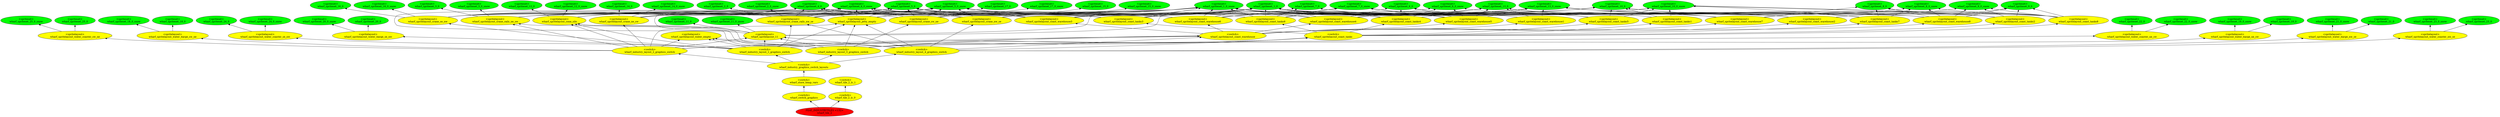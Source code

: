 digraph {
rankdir="BT"
wharf_spriteset_1_0 [fillcolor=green style="filled" label="<spriteset>\nwharf_spriteset_1_0"]
wharf_spriteset_1_0_snow [fillcolor=green style="filled" label="<spriteset>\nwharf_spriteset_1_0_snow"]
wharf_spriteset_2_0 [fillcolor=green style="filled" label="<spriteset>\nwharf_spriteset_2_0"]
wharf_spriteset_2_0_snow [fillcolor=green style="filled" label="<spriteset>\nwharf_spriteset_2_0_snow"]
wharf_spriteset_3_0 [fillcolor=green style="filled" label="<spriteset>\nwharf_spriteset_3_0"]
wharf_spriteset_3_0_snow [fillcolor=green style="filled" label="<spriteset>\nwharf_spriteset_3_0_snow"]
wharf_spriteset_4_0 [fillcolor=green style="filled" label="<spriteset>\nwharf_spriteset_4_0"]
wharf_spriteset_4_0_snow [fillcolor=green style="filled" label="<spriteset>\nwharf_spriteset_4_0_snow"]
wharf_spriteset_5_0 [fillcolor=green style="filled" label="<spriteset>\nwharf_spriteset_5_0"]
wharf_spriteset_5_0_snow [fillcolor=green style="filled" label="<spriteset>\nwharf_spriteset_5_0_snow"]
wharf_spriteset_6_0 [fillcolor=green style="filled" label="<spriteset>\nwharf_spriteset_6_0"]
wharf_spriteset_6_0_snow [fillcolor=green style="filled" label="<spriteset>\nwharf_spriteset_6_0_snow"]
wharf_spriteset_7_0 [fillcolor=green style="filled" label="<spriteset>\nwharf_spriteset_7_0"]
wharf_spriteset_7_0_snow [fillcolor=green style="filled" label="<spriteset>\nwharf_spriteset_7_0_snow"]
wharf_spriteset_8_0 [fillcolor=green style="filled" label="<spriteset>\nwharf_spriteset_8_0"]
wharf_spriteset_8_0_snow [fillcolor=green style="filled" label="<spriteset>\nwharf_spriteset_8_0_snow"]
wharf_spriteset_9_0 [fillcolor=green style="filled" label="<spriteset>\nwharf_spriteset_9_0"]
wharf_spriteset_9_0_snow [fillcolor=green style="filled" label="<spriteset>\nwharf_spriteset_9_0_snow"]
wharf_spriteset_10_0 [fillcolor=green style="filled" label="<spriteset>\nwharf_spriteset_10_0"]
wharf_spriteset_10_0_snow [fillcolor=green style="filled" label="<spriteset>\nwharf_spriteset_10_0_snow"]
wharf_spriteset_11_0 [fillcolor=green style="filled" label="<spriteset>\nwharf_spriteset_11_0"]
wharf_spriteset_11_0_snow [fillcolor=green style="filled" label="<spriteset>\nwharf_spriteset_11_0_snow"]
wharf_spriteset_12_0 [fillcolor=green style="filled" label="<spriteset>\nwharf_spriteset_12_0"]
wharf_spriteset_12_0_snow [fillcolor=green style="filled" label="<spriteset>\nwharf_spriteset_12_0_snow"]
wharf_spriteset_13_0 [fillcolor=green style="filled" label="<spriteset>\nwharf_spriteset_13_0"]
wharf_spriteset_13_0_snow [fillcolor=green style="filled" label="<spriteset>\nwharf_spriteset_13_0_snow"]
wharf_spriteset_14_0 [fillcolor=green style="filled" label="<spriteset>\nwharf_spriteset_14_0"]
wharf_spriteset_14_0_snow [fillcolor=green style="filled" label="<spriteset>\nwharf_spriteset_14_0_snow"]
wharf_spriteset_15_0 [fillcolor=green style="filled" label="<spriteset>\nwharf_spriteset_15_0"]
wharf_spriteset_15_0_snow [fillcolor=green style="filled" label="<spriteset>\nwharf_spriteset_15_0_snow"]
wharf_spriteset_16_0 [fillcolor=green style="filled" label="<spriteset>\nwharf_spriteset_16_0"]
wharf_spriteset_16_0_snow [fillcolor=green style="filled" label="<spriteset>\nwharf_spriteset_16_0_snow"]
wharf_spriteset_17_0 [fillcolor=green style="filled" label="<spriteset>\nwharf_spriteset_17_0"]
wharf_spriteset_17_0_snow [fillcolor=green style="filled" label="<spriteset>\nwharf_spriteset_17_0_snow"]
wharf_spriteset_18_0 [fillcolor=green style="filled" label="<spriteset>\nwharf_spriteset_18_0"]
wharf_spriteset_18_0_snow [fillcolor=green style="filled" label="<spriteset>\nwharf_spriteset_18_0_snow"]
wharf_spriteset_19_0 [fillcolor=green style="filled" label="<spriteset>\nwharf_spriteset_19_0"]
wharf_spriteset_19_0_snow [fillcolor=green style="filled" label="<spriteset>\nwharf_spriteset_19_0_snow"]
wharf_spriteset_20_0 [fillcolor=green style="filled" label="<spriteset>\nwharf_spriteset_20_0"]
wharf_spriteset_20_0_snow [fillcolor=green style="filled" label="<spriteset>\nwharf_spriteset_20_0_snow"]
wharf_spriteset_21_0 [fillcolor=green style="filled" label="<spriteset>\nwharf_spriteset_21_0"]
wharf_spriteset_21_0_snow [fillcolor=green style="filled" label="<spriteset>\nwharf_spriteset_21_0_snow"]
wharf_spriteset_22_0 [fillcolor=green style="filled" label="<spriteset>\nwharf_spriteset_22_0"]
wharf_spriteset_22_0_snow [fillcolor=green style="filled" label="<spriteset>\nwharf_spriteset_22_0_snow"]
wharf_spriteset_23_0 [fillcolor=green style="filled" label="<spriteset>\nwharf_spriteset_23_0"]
wharf_spriteset_23_0_snow [fillcolor=green style="filled" label="<spriteset>\nwharf_spriteset_23_0_snow"]
wharf_spriteset_24_0 [fillcolor=green style="filled" label="<spriteset>\nwharf_spriteset_24_0"]
wharf_spriteset_24_0_snow [fillcolor=green style="filled" label="<spriteset>\nwharf_spriteset_24_0_snow"]
wharf_spriteset_25_0 [fillcolor=green style="filled" label="<spriteset>\nwharf_spriteset_25_0"]
wharf_spriteset_25_0_snow [fillcolor=green style="filled" label="<spriteset>\nwharf_spriteset_25_0_snow"]
wharf_spritelayout_crane_rails_nw_se [fillcolor=yellow style="filled" label="<spritelayout>\nwharf_spritelayout_crane_rails_nw_se"]
wharf_spritelayout_crane_rails_ne_sw [fillcolor=yellow style="filled" label="<spritelayout>\nwharf_spritelayout_crane_rails_ne_sw"]
wharf_spritelayout_11 [fillcolor=yellow style="filled" label="<spritelayout>\nwharf_spritelayout_11"]
wharf_spritelayout_water_barge_sw_ne [fillcolor=yellow style="filled" label="<spritelayout>\nwharf_spritelayout_water_barge_sw_ne"]
wharf_spritelayout_water_barge_ne_sw [fillcolor=yellow style="filled" label="<spritelayout>\nwharf_spritelayout_water_barge_ne_sw"]
wharf_spritelayout_water_barge_se_nw [fillcolor=yellow style="filled" label="<spritelayout>\nwharf_spritelayout_water_barge_se_nw"]
wharf_spritelayout_water_barge_nw_se [fillcolor=yellow style="filled" label="<spritelayout>\nwharf_spritelayout_water_barge_nw_se"]
wharf_spritelayout_water_empty [fillcolor=yellow style="filled" label="<spritelayout>\nwharf_spritelayout_water_empty"]
wharf_spritelayout_water_coaster_ne_sw [fillcolor=yellow style="filled" label="<spritelayout>\nwharf_spritelayout_water_coaster_ne_sw"]
wharf_spritelayout_water_coaster_nw_se [fillcolor=yellow style="filled" label="<spritelayout>\nwharf_spritelayout_water_coaster_nw_se"]
wharf_spritelayout_water_coaster_se_nw [fillcolor=yellow style="filled" label="<spritelayout>\nwharf_spritelayout_water_coaster_se_nw"]
wharf_spritelayout_water_coaster_sw_ne [fillcolor=yellow style="filled" label="<spritelayout>\nwharf_spritelayout_water_coaster_sw_ne"]
wharf_spritelayout_cone_silo [fillcolor=yellow style="filled" label="<spritelayout>\nwharf_spritelayout_cone_silo"]
wharf_spritelayout_crane_nw_se [fillcolor=yellow style="filled" label="<spritelayout>\nwharf_spritelayout_crane_nw_se"]
wharf_spritelayout_crane_sw_ne [fillcolor=yellow style="filled" label="<spritelayout>\nwharf_spritelayout_crane_sw_ne"]
wharf_spritelayout_crane_ne_sw [fillcolor=yellow style="filled" label="<spritelayout>\nwharf_spritelayout_crane_ne_sw"]
wharf_spritelayout_crane_se_nw [fillcolor=yellow style="filled" label="<spritelayout>\nwharf_spritelayout_crane_se_nw"]
wharf_spritelayout_jetty_empty [fillcolor=yellow style="filled" label="<spritelayout>\nwharf_spritelayout_jetty_empty"]
wharf_spritelayout_coast_tanks1 [fillcolor=yellow style="filled" label="<spritelayout>\nwharf_spritelayout_coast_tanks1"]
wharf_spritelayout_coast_tanks2 [fillcolor=yellow style="filled" label="<spritelayout>\nwharf_spritelayout_coast_tanks2"]
wharf_spritelayout_coast_tanks3 [fillcolor=yellow style="filled" label="<spritelayout>\nwharf_spritelayout_coast_tanks3"]
wharf_spritelayout_coast_tanks4 [fillcolor=yellow style="filled" label="<spritelayout>\nwharf_spritelayout_coast_tanks4"]
wharf_spritelayout_coast_tanks5 [fillcolor=yellow style="filled" label="<spritelayout>\nwharf_spritelayout_coast_tanks5"]
wharf_spritelayout_coast_tanks6 [fillcolor=yellow style="filled" label="<spritelayout>\nwharf_spritelayout_coast_tanks6"]
wharf_spritelayout_coast_tanks7 [fillcolor=yellow style="filled" label="<spritelayout>\nwharf_spritelayout_coast_tanks7"]
wharf_spritelayout_coast_tanks8 [fillcolor=yellow style="filled" label="<spritelayout>\nwharf_spritelayout_coast_tanks8"]
wharf_spritelayout_coast_warehouse1 [fillcolor=yellow style="filled" label="<spritelayout>\nwharf_spritelayout_coast_warehouse1"]
wharf_spritelayout_coast_warehouse2 [fillcolor=yellow style="filled" label="<spritelayout>\nwharf_spritelayout_coast_warehouse2"]
wharf_spritelayout_coast_warehouse3 [fillcolor=yellow style="filled" label="<spritelayout>\nwharf_spritelayout_coast_warehouse3"]
wharf_spritelayout_coast_warehouse4 [fillcolor=yellow style="filled" label="<spritelayout>\nwharf_spritelayout_coast_warehouse4"]
wharf_spritelayout_coast_warehouse5 [fillcolor=yellow style="filled" label="<spritelayout>\nwharf_spritelayout_coast_warehouse5"]
wharf_spritelayout_coast_warehouse6 [fillcolor=yellow style="filled" label="<spritelayout>\nwharf_spritelayout_coast_warehouse6"]
wharf_spritelayout_coast_warehouse7 [fillcolor=yellow style="filled" label="<spritelayout>\nwharf_spritelayout_coast_warehouse7"]
wharf_spritelayout_coast_warehouse8 [fillcolor=yellow style="filled" label="<spritelayout>\nwharf_spritelayout_coast_warehouse8"]
wharf_spritelayout_coast_tanks [fillcolor=yellow style="filled" label="<switch>\nwharf_spritelayout_coast_tanks"]
wharf_spritelayout_coast_warehouse [fillcolor=yellow style="filled" label="<switch>\nwharf_spritelayout_coast_warehouse"]
wharf_industry_layout_1_graphics_switch [fillcolor=yellow style="filled" label="<switch>\nwharf_industry_layout_1_graphics_switch"]
wharf_industry_layout_2_graphics_switch [fillcolor=yellow style="filled" label="<switch>\nwharf_industry_layout_2_graphics_switch"]
wharf_industry_layout_3_graphics_switch [fillcolor=yellow style="filled" label="<switch>\nwharf_industry_layout_3_graphics_switch"]
wharf_industry_layout_4_graphics_switch [fillcolor=yellow style="filled" label="<switch>\nwharf_industry_layout_4_graphics_switch"]
wharf_industry_graphics_switch_layouts [fillcolor=yellow style="filled" label="<switch>\nwharf_industry_graphics_switch_layouts"]
wharf_store_temp_vars [fillcolor=yellow style="filled" label="<switch>\nwharf_store_temp_vars"]
wharf_switch_graphics [fillcolor=yellow style="filled" label="<switch>\nwharf_switch_graphics"]
wharf_tile_2_lc_1 [fillcolor=yellow style="filled" label="<switch>\nwharf_tile_2_lc_1"]
wharf_tile_2_lc_0 [fillcolor=yellow style="filled" label="<switch>\nwharf_tile_2_lc_0"]
wharf_tile_2 [fillcolor=red style="filled" label="FEAT_INDUSTRYTILES <132>\nwharf_tile_2"]
wharf_spritelayout_coast_warehouse8->wharf_spriteset_13_0_snow
wharf_spritelayout_crane_nw_se->wharf_spriteset_5_0
wharf_spritelayout_coast_tanks6->wharf_spriteset_4_0_snow
wharf_spritelayout_jetty_empty->wharf_spriteset_4_0_snow
wharf_spritelayout_coast_tanks8->wharf_spriteset_1_0_snow
wharf_spritelayout_crane_se_nw->wharf_spriteset_1_0_snow
wharf_spritelayout_coast_warehouse7->wharf_spriteset_8_0
wharf_spritelayout_crane_rails_nw_se->wharf_spriteset_2_0
wharf_spritelayout_coast_tanks4->wharf_spriteset_1_0
wharf_tile_2->wharf_switch_graphics
wharf_spritelayout_coast_warehouse7->wharf_spriteset_13_0
wharf_spritelayout_coast_tanks2->wharf_spriteset_9_0
wharf_spritelayout_coast_tanks6->wharf_spriteset_1_0
wharf_spritelayout_crane_nw_se->wharf_spriteset_4_0_snow
wharf_spritelayout_water_coaster_se_nw->wharf_spriteset_24_0
wharf_industry_layout_3_graphics_switch->wharf_spritelayout_cone_silo
wharf_industry_layout_1_graphics_switch->wharf_spritelayout_crane_rails_nw_se
wharf_spritelayout_crane_sw_ne->wharf_spriteset_1_0
wharf_industry_layout_1_graphics_switch->wharf_spritelayout_coast_tanks
wharf_spritelayout_coast_tanks6->wharf_spriteset_7_0_snow
wharf_spritelayout_crane_rails_ne_sw->wharf_spriteset_4_0
wharf_spritelayout_crane_rails_nw_se->wharf_spriteset_1_0_snow
wharf_spritelayout_coast_warehouse5->wharf_spriteset_1_0_snow
wharf_spritelayout_coast_warehouse5->wharf_spriteset_1_0
wharf_spritelayout_coast_warehouse3->wharf_spriteset_5_0_snow
wharf_spritelayout_coast_tanks1->wharf_spriteset_10_0_snow
wharf_tile_2->wharf_tile_2_lc_0
wharf_spritelayout_11->wharf_spriteset_4_0_snow
wharf_spritelayout_coast_tanks->wharf_spritelayout_coast_tanks7
wharf_spritelayout_coast_warehouse5->wharf_spriteset_7_0_snow
wharf_spritelayout_coast_warehouse3->wharf_spriteset_5_0
wharf_spritelayout_jetty_empty->wharf_spriteset_5_0
wharf_industry_layout_3_graphics_switch->wharf_spritelayout_water_barge_ne_sw
wharf_industry_layout_3_graphics_switch->wharf_spritelayout_coast_tanks
wharf_spritelayout_coast_tanks3->wharf_spriteset_10_0
wharf_spritelayout_coast_tanks6->wharf_spriteset_10_0
wharf_industry_layout_2_graphics_switch->wharf_spritelayout_crane_ne_sw
wharf_industry_layout_4_graphics_switch->wharf_spritelayout_water_empty
wharf_spritelayout_jetty_empty->wharf_spriteset_5_0_snow
wharf_spritelayout_crane_se_nw->wharf_spriteset_16_0_snow
wharf_spritelayout_coast_tanks7->wharf_spriteset_1_0
wharf_spritelayout_coast_warehouse->wharf_spritelayout_coast_warehouse8
wharf_spritelayout_coast_warehouse1->wharf_spriteset_13_0
wharf_industry_layout_3_graphics_switch->wharf_spritelayout_crane_rails_ne_sw
wharf_industry_layout_2_graphics_switch->wharf_spritelayout_crane_rails_ne_sw
wharf_spritelayout_coast_warehouse8->wharf_spriteset_1_0
wharf_spritelayout_water_coaster_nw_se->wharf_spriteset_23_0_snow
wharf_industry_layout_2_graphics_switch->wharf_spritelayout_jetty_empty
wharf_spritelayout_coast_tanks7->wharf_spriteset_10_0_snow
wharf_spritelayout_coast_warehouse8->wharf_spriteset_8_0
wharf_spritelayout_cone_silo->wharf_spriteset_5_0_snow
wharf_spritelayout_coast_warehouse5->wharf_spriteset_6_0
wharf_spritelayout_cone_silo->wharf_spriteset_4_0
wharf_spritelayout_coast_warehouse->wharf_spritelayout_coast_warehouse1
wharf_spritelayout_coast_tanks1->wharf_spriteset_1_0_snow
wharf_spritelayout_coast_warehouse4->wharf_spriteset_13_0
wharf_spritelayout_coast_warehouse6->wharf_spriteset_13_0_snow
wharf_spritelayout_crane_ne_sw->wharf_spriteset_4_0_snow
wharf_spritelayout_coast_tanks->wharf_spritelayout_coast_tanks8
wharf_spritelayout_cone_silo->wharf_spriteset_5_0
wharf_spritelayout_coast_warehouse2->wharf_spriteset_9_0
wharf_spritelayout_crane_sw_ne->wharf_spriteset_17_0
wharf_industry_graphics_switch_layouts->wharf_industry_layout_1_graphics_switch
wharf_spritelayout_coast_tanks3->wharf_spriteset_5_0
wharf_spritelayout_coast_tanks1->wharf_spriteset_10_0
wharf_spritelayout_coast_tanks5->wharf_spriteset_6_0_snow
wharf_spritelayout_water_coaster_ne_sw->wharf_spriteset_22_0_snow
wharf_spritelayout_crane_ne_sw->wharf_spriteset_14_0_snow
wharf_spritelayout_coast_tanks5->wharf_spriteset_10_0
wharf_spritelayout_cone_silo->wharf_spriteset_4_0_snow
wharf_spritelayout_coast_tanks3->wharf_spriteset_5_0_snow
wharf_spritelayout_coast_tanks8->wharf_spriteset_9_0
wharf_spritelayout_11->wharf_spriteset_1_0
wharf_industry_layout_2_graphics_switch->wharf_spritelayout_coast_warehouse
wharf_spritelayout_water_barge_sw_ne->wharf_spriteset_18_0
wharf_spritelayout_cone_silo->wharf_spriteset_1_0
wharf_spritelayout_water_barge_sw_ne->wharf_spriteset_18_0_snow
wharf_industry_layout_4_graphics_switch->wharf_spritelayout_coast_warehouse
wharf_spritelayout_crane_ne_sw->wharf_spriteset_5_0
wharf_spritelayout_coast_tanks5->wharf_spriteset_7_0_snow
wharf_industry_layout_4_graphics_switch->wharf_spritelayout_11
wharf_spritelayout_coast_tanks6->wharf_spriteset_4_0
wharf_spritelayout_crane_rails_nw_se->wharf_spriteset_1_0
wharf_spritelayout_coast_tanks3->wharf_spriteset_1_0_snow
wharf_spritelayout_coast_warehouse4->wharf_spriteset_5_0
wharf_spritelayout_coast_tanks8->wharf_spriteset_10_0_snow
wharf_spritelayout_coast_tanks6->wharf_spriteset_7_0
wharf_spritelayout_coast_tanks4->wharf_spriteset_5_0_snow
wharf_spritelayout_crane_sw_ne->wharf_spriteset_5_0
wharf_spritelayout_crane_nw_se->wharf_spriteset_15_0
wharf_spritelayout_coast_warehouse6->wharf_spriteset_7_0
wharf_spritelayout_coast_warehouse4->wharf_spriteset_6_0
wharf_industry_graphics_switch_layouts->wharf_industry_layout_2_graphics_switch
wharf_spritelayout_coast_tanks4->wharf_spriteset_1_0_snow
wharf_spritelayout_crane_sw_ne->wharf_spriteset_5_0_snow
wharf_spritelayout_water_barge_nw_se->wharf_spriteset_21_0
wharf_spritelayout_crane_se_nw->wharf_spriteset_4_0
wharf_spritelayout_coast_warehouse3->wharf_spriteset_4_0
wharf_spritelayout_coast_warehouse4->wharf_spriteset_6_0_snow
wharf_spritelayout_coast_tanks4->wharf_spriteset_10_0
wharf_spritelayout_coast_tanks->wharf_spritelayout_coast_tanks4
wharf_spritelayout_coast_warehouse1->wharf_spriteset_13_0_snow
wharf_spritelayout_coast_tanks1->wharf_spriteset_1_0
wharf_spritelayout_crane_rails_ne_sw->wharf_spriteset_1_0_snow
wharf_spritelayout_crane_nw_se->wharf_spriteset_1_0_snow
wharf_spritelayout_coast_tanks8->wharf_spriteset_9_0_snow
wharf_industry_layout_1_graphics_switch->wharf_spritelayout_crane_se_nw
wharf_spritelayout_coast_tanks->wharf_spritelayout_coast_tanks6
wharf_spritelayout_crane_se_nw->wharf_spriteset_5_0_snow
wharf_spritelayout_coast_warehouse->wharf_spritelayout_coast_warehouse4
wharf_spritelayout_crane_rails_ne_sw->wharf_spriteset_1_0
wharf_industry_layout_4_graphics_switch->wharf_spritelayout_crane_nw_se
wharf_spritelayout_crane_se_nw->wharf_spriteset_1_0
wharf_spritelayout_coast_warehouse6->wharf_spriteset_1_0_snow
wharf_spritelayout_crane_rails_ne_sw->wharf_spriteset_4_0_snow
wharf_spritelayout_coast_tanks5->wharf_spriteset_1_0_snow
wharf_spritelayout_11->wharf_spriteset_11_0_snow
wharf_spritelayout_coast_warehouse6->wharf_spriteset_7_0_snow
wharf_store_temp_vars->wharf_industry_graphics_switch_layouts
wharf_spritelayout_cone_silo->wharf_spriteset_1_0_snow
wharf_spritelayout_coast_tanks2->wharf_spriteset_1_0
wharf_spritelayout_coast_warehouse7->wharf_spriteset_8_0_snow
wharf_spritelayout_coast_warehouse->wharf_spritelayout_coast_warehouse6
wharf_spritelayout_coast_warehouse7->wharf_spriteset_1_0_snow
wharf_industry_layout_3_graphics_switch->wharf_spritelayout_crane_sw_ne
wharf_spritelayout_coast_warehouse->wharf_spritelayout_coast_warehouse7
wharf_spritelayout_crane_sw_ne->wharf_spriteset_17_0_snow
wharf_industry_layout_3_graphics_switch->wharf_spritelayout_water_coaster_ne_sw
wharf_spritelayout_water_coaster_sw_ne->wharf_spriteset_25_0_snow
wharf_spritelayout_crane_nw_se->wharf_spriteset_5_0_snow
wharf_spritelayout_coast_warehouse6->wharf_spriteset_4_0_snow
wharf_spritelayout_water_coaster_ne_sw->wharf_spriteset_22_0
wharf_spritelayout_coast_tanks5->wharf_spriteset_6_0
wharf_spritelayout_water_barge_nw_se->wharf_spriteset_21_0_snow
wharf_industry_layout_3_graphics_switch->wharf_spritelayout_jetty_empty
wharf_spritelayout_crane_ne_sw->wharf_spriteset_14_0
wharf_spritelayout_coast_tanks6->wharf_spriteset_10_0_snow
wharf_industry_layout_4_graphics_switch->wharf_spritelayout_water_coaster_nw_se
wharf_spritelayout_coast_tanks5->wharf_spriteset_7_0
wharf_industry_layout_2_graphics_switch->wharf_spritelayout_water_coaster_sw_ne
wharf_spritelayout_crane_rails_nw_se->wharf_spriteset_5_0
wharf_spritelayout_water_barge_se_nw->wharf_spriteset_20_0_snow
wharf_spritelayout_coast_warehouse8->wharf_spriteset_9_0
wharf_spritelayout_crane_ne_sw->wharf_spriteset_1_0_snow
wharf_spritelayout_coast_tanks7->wharf_spriteset_8_0
wharf_spritelayout_coast_warehouse7->wharf_spriteset_1_0
wharf_spritelayout_crane_rails_nw_se->wharf_spriteset_5_0_snow
wharf_spritelayout_coast_warehouse1->wharf_spriteset_1_0
wharf_spritelayout_crane_rails_nw_se->wharf_spriteset_2_0_snow
wharf_industry_layout_1_graphics_switch->wharf_spritelayout_water_barge_se_nw
wharf_spritelayout_water_barge_ne_sw->wharf_spriteset_19_0
wharf_spritelayout_coast_warehouse2->wharf_spriteset_13_0
wharf_spritelayout_cone_silo->wharf_spriteset_12_0_snow
wharf_spritelayout_crane_ne_sw->wharf_spriteset_1_0
wharf_spritelayout_coast_tanks7->wharf_spriteset_10_0
wharf_spritelayout_coast_tanks5->wharf_spriteset_1_0
wharf_spritelayout_coast_warehouse5->wharf_spriteset_7_0
wharf_spritelayout_coast_warehouse6->wharf_spriteset_4_0
wharf_spritelayout_crane_rails_nw_se->wharf_spriteset_4_0
wharf_spritelayout_coast_tanks7->wharf_spriteset_1_0_snow
wharf_spritelayout_jetty_empty->wharf_spriteset_1_0_snow
wharf_spritelayout_crane_sw_ne->wharf_spriteset_1_0_snow
wharf_switch_graphics->wharf_store_temp_vars
wharf_spritelayout_11->wharf_spriteset_4_0
wharf_industry_layout_4_graphics_switch->wharf_spritelayout_water_barge_nw_se
wharf_spritelayout_coast_warehouse5->wharf_spriteset_13_0
wharf_spritelayout_water_coaster_se_nw->wharf_spriteset_24_0_snow
wharf_spritelayout_coast_tanks3->wharf_spriteset_4_0
wharf_spritelayout_crane_nw_se->wharf_spriteset_1_0
wharf_spritelayout_coast_tanks->wharf_spritelayout_coast_tanks2
wharf_spritelayout_coast_tanks3->wharf_spriteset_1_0
wharf_spritelayout_crane_rails_ne_sw->wharf_spriteset_3_0
wharf_spritelayout_crane_nw_se->wharf_spriteset_4_0
wharf_industry_layout_4_graphics_switch->wharf_spritelayout_jetty_empty
wharf_spritelayout_coast_warehouse6->wharf_spriteset_1_0
wharf_spritelayout_coast_warehouse3->wharf_spriteset_13_0
wharf_spritelayout_coast_warehouse3->wharf_spriteset_1_0_snow
wharf_spritelayout_coast_warehouse8->wharf_spriteset_9_0_snow
wharf_spritelayout_coast_warehouse->wharf_spritelayout_coast_warehouse5
wharf_spritelayout_coast_tanks4->wharf_spriteset_10_0_snow
wharf_spritelayout_coast_warehouse5->wharf_spriteset_13_0_snow
wharf_spritelayout_crane_sw_ne->wharf_spriteset_4_0_snow
wharf_spritelayout_coast_tanks8->wharf_spriteset_8_0_snow
wharf_industry_graphics_switch_layouts->wharf_industry_layout_4_graphics_switch
wharf_industry_layout_3_graphics_switch->wharf_spritelayout_water_empty
wharf_spritelayout_coast_warehouse8->wharf_spriteset_8_0_snow
wharf_spritelayout_coast_warehouse8->wharf_spriteset_1_0_snow
wharf_spritelayout_coast_warehouse3->wharf_spriteset_1_0
wharf_spritelayout_coast_warehouse5->wharf_spriteset_6_0_snow
wharf_spritelayout_coast_tanks2->wharf_spriteset_9_0_snow
wharf_spritelayout_coast_warehouse4->wharf_spriteset_13_0_snow
wharf_spritelayout_coast_warehouse2->wharf_spriteset_9_0_snow
wharf_industry_layout_2_graphics_switch->wharf_spritelayout_water_barge_sw_ne
wharf_industry_layout_4_graphics_switch->wharf_spritelayout_coast_tanks
wharf_spritelayout_coast_warehouse3->wharf_spriteset_4_0_snow
wharf_spritelayout_coast_warehouse7->wharf_spriteset_13_0_snow
wharf_spritelayout_coast_tanks8->wharf_spriteset_1_0
wharf_spritelayout_crane_rails_ne_sw->wharf_spriteset_5_0_snow
wharf_spritelayout_water_coaster_nw_se->wharf_spriteset_23_0
wharf_spritelayout_coast_warehouse->wharf_spritelayout_coast_warehouse2
wharf_spritelayout_coast_warehouse2->wharf_spriteset_1_0
wharf_spritelayout_water_barge_se_nw->wharf_spriteset_20_0
wharf_industry_layout_2_graphics_switch->wharf_spritelayout_water_empty
wharf_spritelayout_coast_warehouse4->wharf_spriteset_1_0
wharf_spritelayout_crane_rails_ne_sw->wharf_spriteset_5_0
wharf_industry_layout_1_graphics_switch->wharf_spritelayout_water_coaster_se_nw
wharf_spritelayout_coast_warehouse6->wharf_spriteset_13_0
wharf_spritelayout_water_barge_ne_sw->wharf_spriteset_19_0_snow
wharf_industry_layout_1_graphics_switch->wharf_spritelayout_coast_warehouse
wharf_spritelayout_coast_warehouse4->wharf_spriteset_5_0_snow
wharf_industry_layout_3_graphics_switch->wharf_spritelayout_coast_warehouse
wharf_spritelayout_11->wharf_spriteset_11_0
wharf_industry_graphics_switch_layouts->wharf_industry_layout_3_graphics_switch
wharf_spritelayout_coast_warehouse4->wharf_spriteset_1_0_snow
wharf_industry_layout_2_graphics_switch->wharf_spritelayout_coast_tanks
wharf_tile_2_lc_0->wharf_tile_2_lc_1
wharf_spritelayout_crane_ne_sw->wharf_spriteset_5_0_snow
wharf_spritelayout_coast_tanks3->wharf_spriteset_4_0_snow
wharf_spritelayout_coast_warehouse3->wharf_spriteset_13_0_snow
wharf_spritelayout_coast_warehouse2->wharf_spriteset_1_0_snow
wharf_spritelayout_water_coaster_sw_ne->wharf_spriteset_25_0
wharf_spritelayout_coast_warehouse8->wharf_spriteset_13_0
wharf_spritelayout_coast_tanks3->wharf_spriteset_10_0_snow
wharf_spritelayout_coast_tanks2->wharf_spriteset_10_0_snow
wharf_industry_layout_3_graphics_switch->wharf_spritelayout_11
wharf_spritelayout_coast_tanks7->wharf_spriteset_8_0_snow
wharf_spritelayout_coast_warehouse2->wharf_spriteset_13_0_snow
wharf_spritelayout_coast_tanks4->wharf_spriteset_6_0
wharf_industry_layout_1_graphics_switch->wharf_spritelayout_water_empty
wharf_spritelayout_coast_tanks->wharf_spritelayout_coast_tanks5
wharf_spritelayout_coast_warehouse1->wharf_spriteset_1_0_snow
wharf_spritelayout_coast_tanks4->wharf_spriteset_5_0
wharf_spritelayout_coast_tanks4->wharf_spriteset_6_0_snow
wharf_spritelayout_coast_tanks->wharf_spritelayout_coast_tanks1
wharf_spritelayout_crane_rails_nw_se->wharf_spriteset_4_0_snow
wharf_spritelayout_cone_silo->wharf_spriteset_12_0
wharf_spritelayout_11->wharf_spriteset_1_0_snow
wharf_spritelayout_coast_tanks2->wharf_spriteset_1_0_snow
wharf_industry_layout_4_graphics_switch->wharf_spritelayout_cone_silo
wharf_industry_layout_1_graphics_switch->wharf_spritelayout_jetty_empty
wharf_spritelayout_coast_warehouse->wharf_spritelayout_coast_warehouse3
wharf_spritelayout_coast_tanks2->wharf_spriteset_10_0
wharf_spritelayout_jetty_empty->wharf_spriteset_1_0
wharf_industry_layout_2_graphics_switch->wharf_spritelayout_cone_silo
wharf_spritelayout_crane_se_nw->wharf_spriteset_5_0
wharf_industry_layout_1_graphics_switch->wharf_spritelayout_cone_silo
wharf_spritelayout_coast_tanks6->wharf_spriteset_1_0_snow
wharf_spritelayout_jetty_empty->wharf_spriteset_4_0
wharf_spritelayout_crane_rails_ne_sw->wharf_spriteset_3_0_snow
wharf_spritelayout_crane_se_nw->wharf_spriteset_4_0_snow
wharf_spritelayout_coast_tanks->wharf_spritelayout_coast_tanks3
wharf_spritelayout_crane_se_nw->wharf_spriteset_16_0
wharf_spritelayout_coast_tanks8->wharf_spriteset_8_0
wharf_industry_layout_4_graphics_switch->wharf_spritelayout_crane_rails_nw_se
wharf_spritelayout_coast_tanks5->wharf_spriteset_10_0_snow
wharf_spritelayout_crane_nw_se->wharf_spriteset_15_0_snow
wharf_spritelayout_crane_ne_sw->wharf_spriteset_4_0
wharf_industry_layout_1_graphics_switch->wharf_spritelayout_11
wharf_spritelayout_coast_tanks8->wharf_spriteset_10_0
wharf_industry_layout_2_graphics_switch->wharf_spritelayout_11
wharf_spritelayout_crane_sw_ne->wharf_spriteset_4_0
}
